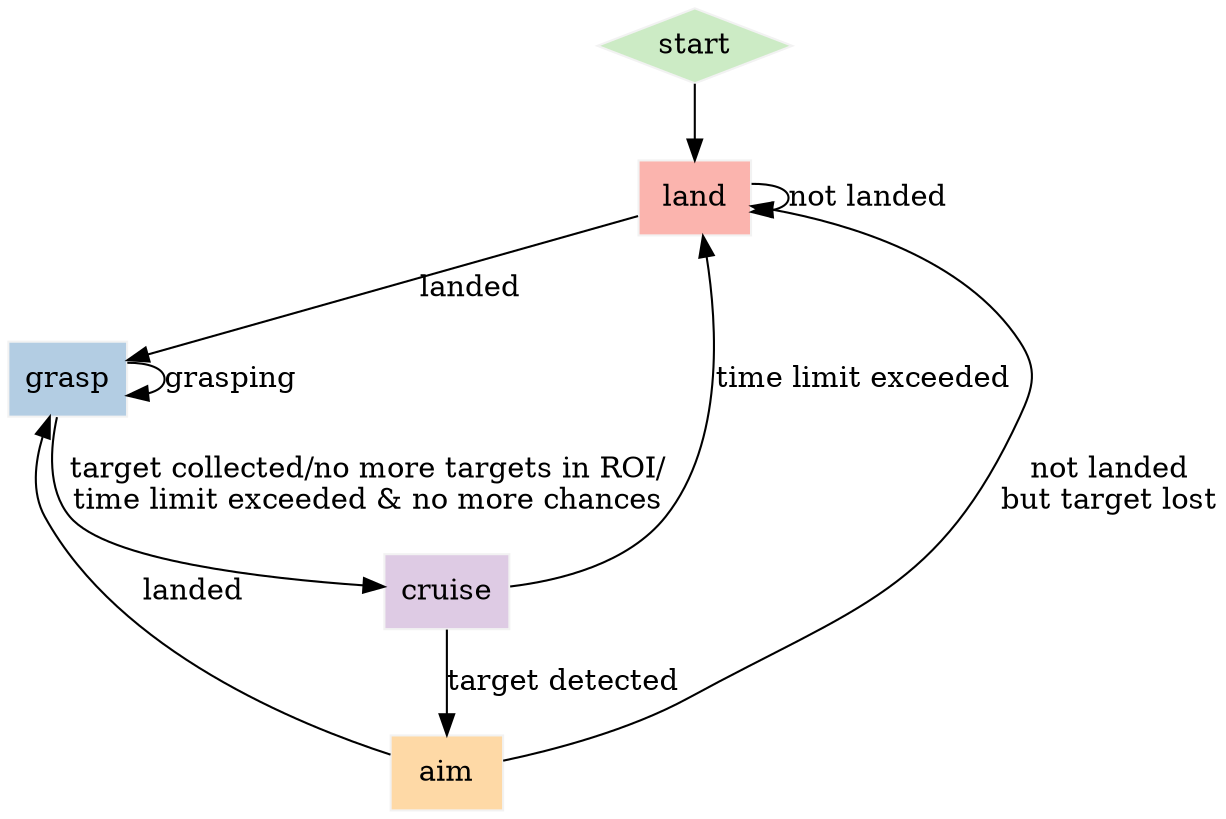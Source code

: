 digraph G {
  splines=spline
  node [shape=box colorscheme=pastel19 style="filled" color=9]

  l [label="land" fillcolor=1]
  g [label="grasp" fillcolor=2]
  c [label="cruise" fillcolor=4]
  a [label="aim" fillcolor=5]

  l -> l [label="not landed"]
  l -> g [label="landed"]
  g -> g [label="grasping"]
  g -> c [label="target collected/no more targets in ROI/\ntime limit exceeded & no more chances"]
  c -> l [label="time limit exceeded"]
  c -> a [label="target detected"]
  a -> l [label="not landed\nbut target lost"]
  a -> g [label="landed"]

  start [label="start" shape=diamond fillcolor=3]
  start -> l
}
